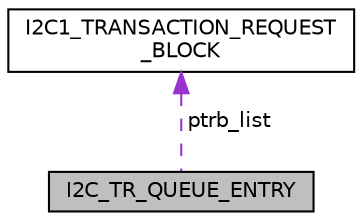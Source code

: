 digraph "I2C_TR_QUEUE_ENTRY"
{
 // LATEX_PDF_SIZE
  edge [fontname="Helvetica",fontsize="10",labelfontname="Helvetica",labelfontsize="10"];
  node [fontname="Helvetica",fontsize="10",shape=record];
  Node1 [label="I2C_TR_QUEUE_ENTRY",height=0.2,width=0.4,color="black", fillcolor="grey75", style="filled", fontcolor="black",tooltip=" "];
  Node2 -> Node1 [dir="back",color="darkorchid3",fontsize="10",style="dashed",label=" ptrb_list" ,fontname="Helvetica"];
  Node2 [label="I2C1_TRANSACTION_REQUEST\l_BLOCK",height=0.2,width=0.4,color="black", fillcolor="white", style="filled",URL="$struct_i2_c1___t_r_a_n_s_a_c_t_i_o_n___r_e_q_u_e_s_t___b_l_o_c_k.html",tooltip=" "];
}
